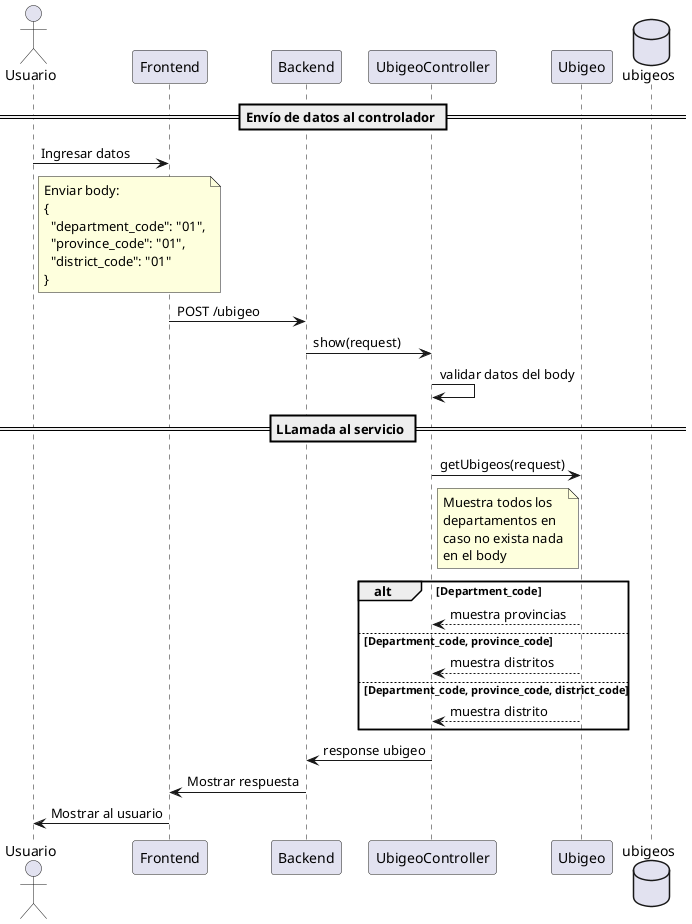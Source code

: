 @startuml ubigeo
actor Usuario
participant Frontend
participant Backend
participant UbigeoController
participant Ubigeo
database DB as "ubigeos"

== Envío de datos al controlador ==
Usuario -> Frontend : Ingresar datos
note right of Usuario
  Enviar body:
  {
    "department_code": "01",
    "province_code": "01",
    "district_code": "01"
  }
end note
Frontend -> Backend : POST /ubigeo
Backend -> UbigeoController : show(request)
UbigeoController -> UbigeoController : validar datos del body

== LLamada al servicio ==
UbigeoController -> Ubigeo : getUbigeos(request)
note right of UbigeoController
    Muestra todos los
    departamentos en
    caso no exista nada
    en el body
end note
alt Department_code
    Ubigeo --> UbigeoController : muestra provincias
else Department_code, province_code
    Ubigeo --> UbigeoController : muestra distritos
else Department_code, province_code, district_code
    Ubigeo --> UbigeoController : muestra distrito
end

UbigeoController -> Backend : response ubigeo

Backend -> Frontend : Mostrar respuesta
Frontend -> Usuario : Mostrar al usuario
@enduml